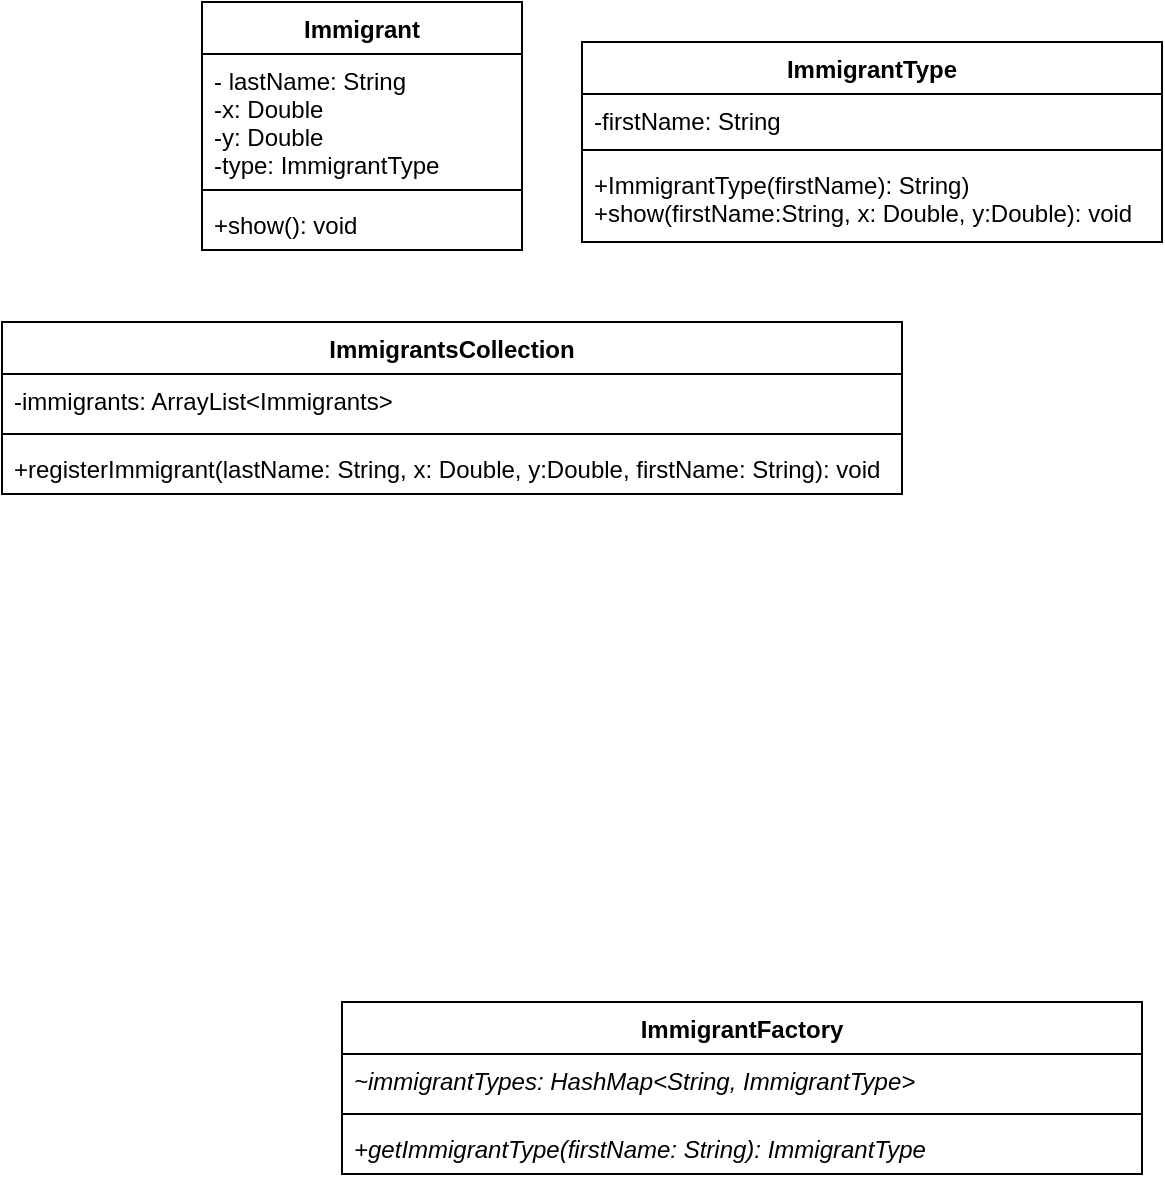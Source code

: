 <mxfile version="20.6.1" type="device"><diagram id="dUov5UVgE75BwC8f5GbG" name="Strona-1"><mxGraphModel dx="702" dy="899" grid="1" gridSize="10" guides="1" tooltips="1" connect="1" arrows="1" fold="1" page="1" pageScale="1" pageWidth="827" pageHeight="1169" math="0" shadow="0"><root><mxCell id="0"/><mxCell id="1" parent="0"/><mxCell id="Bn9NIA5t_RnUdstBxpte-1" value="ImmigrantType" style="swimlane;fontStyle=1;align=center;verticalAlign=top;childLayout=stackLayout;horizontal=1;startSize=26;horizontalStack=0;resizeParent=1;resizeParentMax=0;resizeLast=0;collapsible=1;marginBottom=0;" vertex="1" parent="1"><mxGeometry x="400" y="480" width="290" height="100" as="geometry"/></mxCell><mxCell id="Bn9NIA5t_RnUdstBxpte-2" value="-firstName: String" style="text;strokeColor=none;fillColor=none;align=left;verticalAlign=top;spacingLeft=4;spacingRight=4;overflow=hidden;rotatable=0;points=[[0,0.5],[1,0.5]];portConstraint=eastwest;" vertex="1" parent="Bn9NIA5t_RnUdstBxpte-1"><mxGeometry y="26" width="290" height="24" as="geometry"/></mxCell><mxCell id="Bn9NIA5t_RnUdstBxpte-3" value="" style="line;strokeWidth=1;fillColor=none;align=left;verticalAlign=middle;spacingTop=-1;spacingLeft=3;spacingRight=3;rotatable=0;labelPosition=right;points=[];portConstraint=eastwest;strokeColor=inherit;" vertex="1" parent="Bn9NIA5t_RnUdstBxpte-1"><mxGeometry y="50" width="290" height="8" as="geometry"/></mxCell><mxCell id="Bn9NIA5t_RnUdstBxpte-4" value="+ImmigrantType(firstName): String)&#10;+show(firstName:String, x: Double, y:Double): void" style="text;strokeColor=none;fillColor=none;align=left;verticalAlign=top;spacingLeft=4;spacingRight=4;overflow=hidden;rotatable=0;points=[[0,0.5],[1,0.5]];portConstraint=eastwest;" vertex="1" parent="Bn9NIA5t_RnUdstBxpte-1"><mxGeometry y="58" width="290" height="42" as="geometry"/></mxCell><mxCell id="Bn9NIA5t_RnUdstBxpte-5" value="Immigrant" style="swimlane;fontStyle=1;align=center;verticalAlign=top;childLayout=stackLayout;horizontal=1;startSize=26;horizontalStack=0;resizeParent=1;resizeParentMax=0;resizeLast=0;collapsible=1;marginBottom=0;" vertex="1" parent="1"><mxGeometry x="210" y="460" width="160" height="124" as="geometry"/></mxCell><mxCell id="Bn9NIA5t_RnUdstBxpte-6" value="- lastName: String&#10;-x: Double&#10;-y: Double&#10;-type: ImmigrantType" style="text;strokeColor=none;fillColor=none;align=left;verticalAlign=top;spacingLeft=4;spacingRight=4;overflow=hidden;rotatable=0;points=[[0,0.5],[1,0.5]];portConstraint=eastwest;" vertex="1" parent="Bn9NIA5t_RnUdstBxpte-5"><mxGeometry y="26" width="160" height="64" as="geometry"/></mxCell><mxCell id="Bn9NIA5t_RnUdstBxpte-7" value="" style="line;strokeWidth=1;fillColor=none;align=left;verticalAlign=middle;spacingTop=-1;spacingLeft=3;spacingRight=3;rotatable=0;labelPosition=right;points=[];portConstraint=eastwest;strokeColor=inherit;" vertex="1" parent="Bn9NIA5t_RnUdstBxpte-5"><mxGeometry y="90" width="160" height="8" as="geometry"/></mxCell><mxCell id="Bn9NIA5t_RnUdstBxpte-8" value="+show(): void" style="text;strokeColor=none;fillColor=none;align=left;verticalAlign=top;spacingLeft=4;spacingRight=4;overflow=hidden;rotatable=0;points=[[0,0.5],[1,0.5]];portConstraint=eastwest;" vertex="1" parent="Bn9NIA5t_RnUdstBxpte-5"><mxGeometry y="98" width="160" height="26" as="geometry"/></mxCell><mxCell id="Bn9NIA5t_RnUdstBxpte-13" value="ImmigrantFactory" style="swimlane;fontStyle=1;align=center;verticalAlign=top;childLayout=stackLayout;horizontal=1;startSize=26;horizontalStack=0;resizeParent=1;resizeParentMax=0;resizeLast=0;collapsible=1;marginBottom=0;" vertex="1" parent="1"><mxGeometry x="280" y="960" width="400" height="86" as="geometry"/></mxCell><mxCell id="Bn9NIA5t_RnUdstBxpte-14" value="~immigrantTypes: HashMap&lt;String, ImmigrantType&gt;" style="text;strokeColor=none;fillColor=none;align=left;verticalAlign=top;spacingLeft=4;spacingRight=4;overflow=hidden;rotatable=0;points=[[0,0.5],[1,0.5]];portConstraint=eastwest;fontStyle=2" vertex="1" parent="Bn9NIA5t_RnUdstBxpte-13"><mxGeometry y="26" width="400" height="26" as="geometry"/></mxCell><mxCell id="Bn9NIA5t_RnUdstBxpte-15" value="" style="line;strokeWidth=1;fillColor=none;align=left;verticalAlign=middle;spacingTop=-1;spacingLeft=3;spacingRight=3;rotatable=0;labelPosition=right;points=[];portConstraint=eastwest;strokeColor=inherit;" vertex="1" parent="Bn9NIA5t_RnUdstBxpte-13"><mxGeometry y="52" width="400" height="8" as="geometry"/></mxCell><mxCell id="Bn9NIA5t_RnUdstBxpte-16" value="+getImmigrantType(firstName: String): ImmigrantType" style="text;strokeColor=none;fillColor=none;align=left;verticalAlign=top;spacingLeft=4;spacingRight=4;overflow=hidden;rotatable=0;points=[[0,0.5],[1,0.5]];portConstraint=eastwest;fontStyle=2" vertex="1" parent="Bn9NIA5t_RnUdstBxpte-13"><mxGeometry y="60" width="400" height="26" as="geometry"/></mxCell><mxCell id="Bn9NIA5t_RnUdstBxpte-17" value="ImmigrantsCollection" style="swimlane;fontStyle=1;align=center;verticalAlign=top;childLayout=stackLayout;horizontal=1;startSize=26;horizontalStack=0;resizeParent=1;resizeParentMax=0;resizeLast=0;collapsible=1;marginBottom=0;" vertex="1" parent="1"><mxGeometry x="110" y="620" width="450" height="86" as="geometry"/></mxCell><mxCell id="Bn9NIA5t_RnUdstBxpte-18" value="-immigrants: ArrayList&lt;Immigrants&gt;" style="text;strokeColor=none;fillColor=none;align=left;verticalAlign=top;spacingLeft=4;spacingRight=4;overflow=hidden;rotatable=0;points=[[0,0.5],[1,0.5]];portConstraint=eastwest;" vertex="1" parent="Bn9NIA5t_RnUdstBxpte-17"><mxGeometry y="26" width="450" height="26" as="geometry"/></mxCell><mxCell id="Bn9NIA5t_RnUdstBxpte-19" value="" style="line;strokeWidth=1;fillColor=none;align=left;verticalAlign=middle;spacingTop=-1;spacingLeft=3;spacingRight=3;rotatable=0;labelPosition=right;points=[];portConstraint=eastwest;strokeColor=inherit;" vertex="1" parent="Bn9NIA5t_RnUdstBxpte-17"><mxGeometry y="52" width="450" height="8" as="geometry"/></mxCell><mxCell id="Bn9NIA5t_RnUdstBxpte-20" value="+registerImmigrant(lastName: String, x: Double, y:Double, firstName: String): void" style="text;strokeColor=none;fillColor=none;align=left;verticalAlign=top;spacingLeft=4;spacingRight=4;overflow=hidden;rotatable=0;points=[[0,0.5],[1,0.5]];portConstraint=eastwest;" vertex="1" parent="Bn9NIA5t_RnUdstBxpte-17"><mxGeometry y="60" width="450" height="26" as="geometry"/></mxCell></root></mxGraphModel></diagram></mxfile>